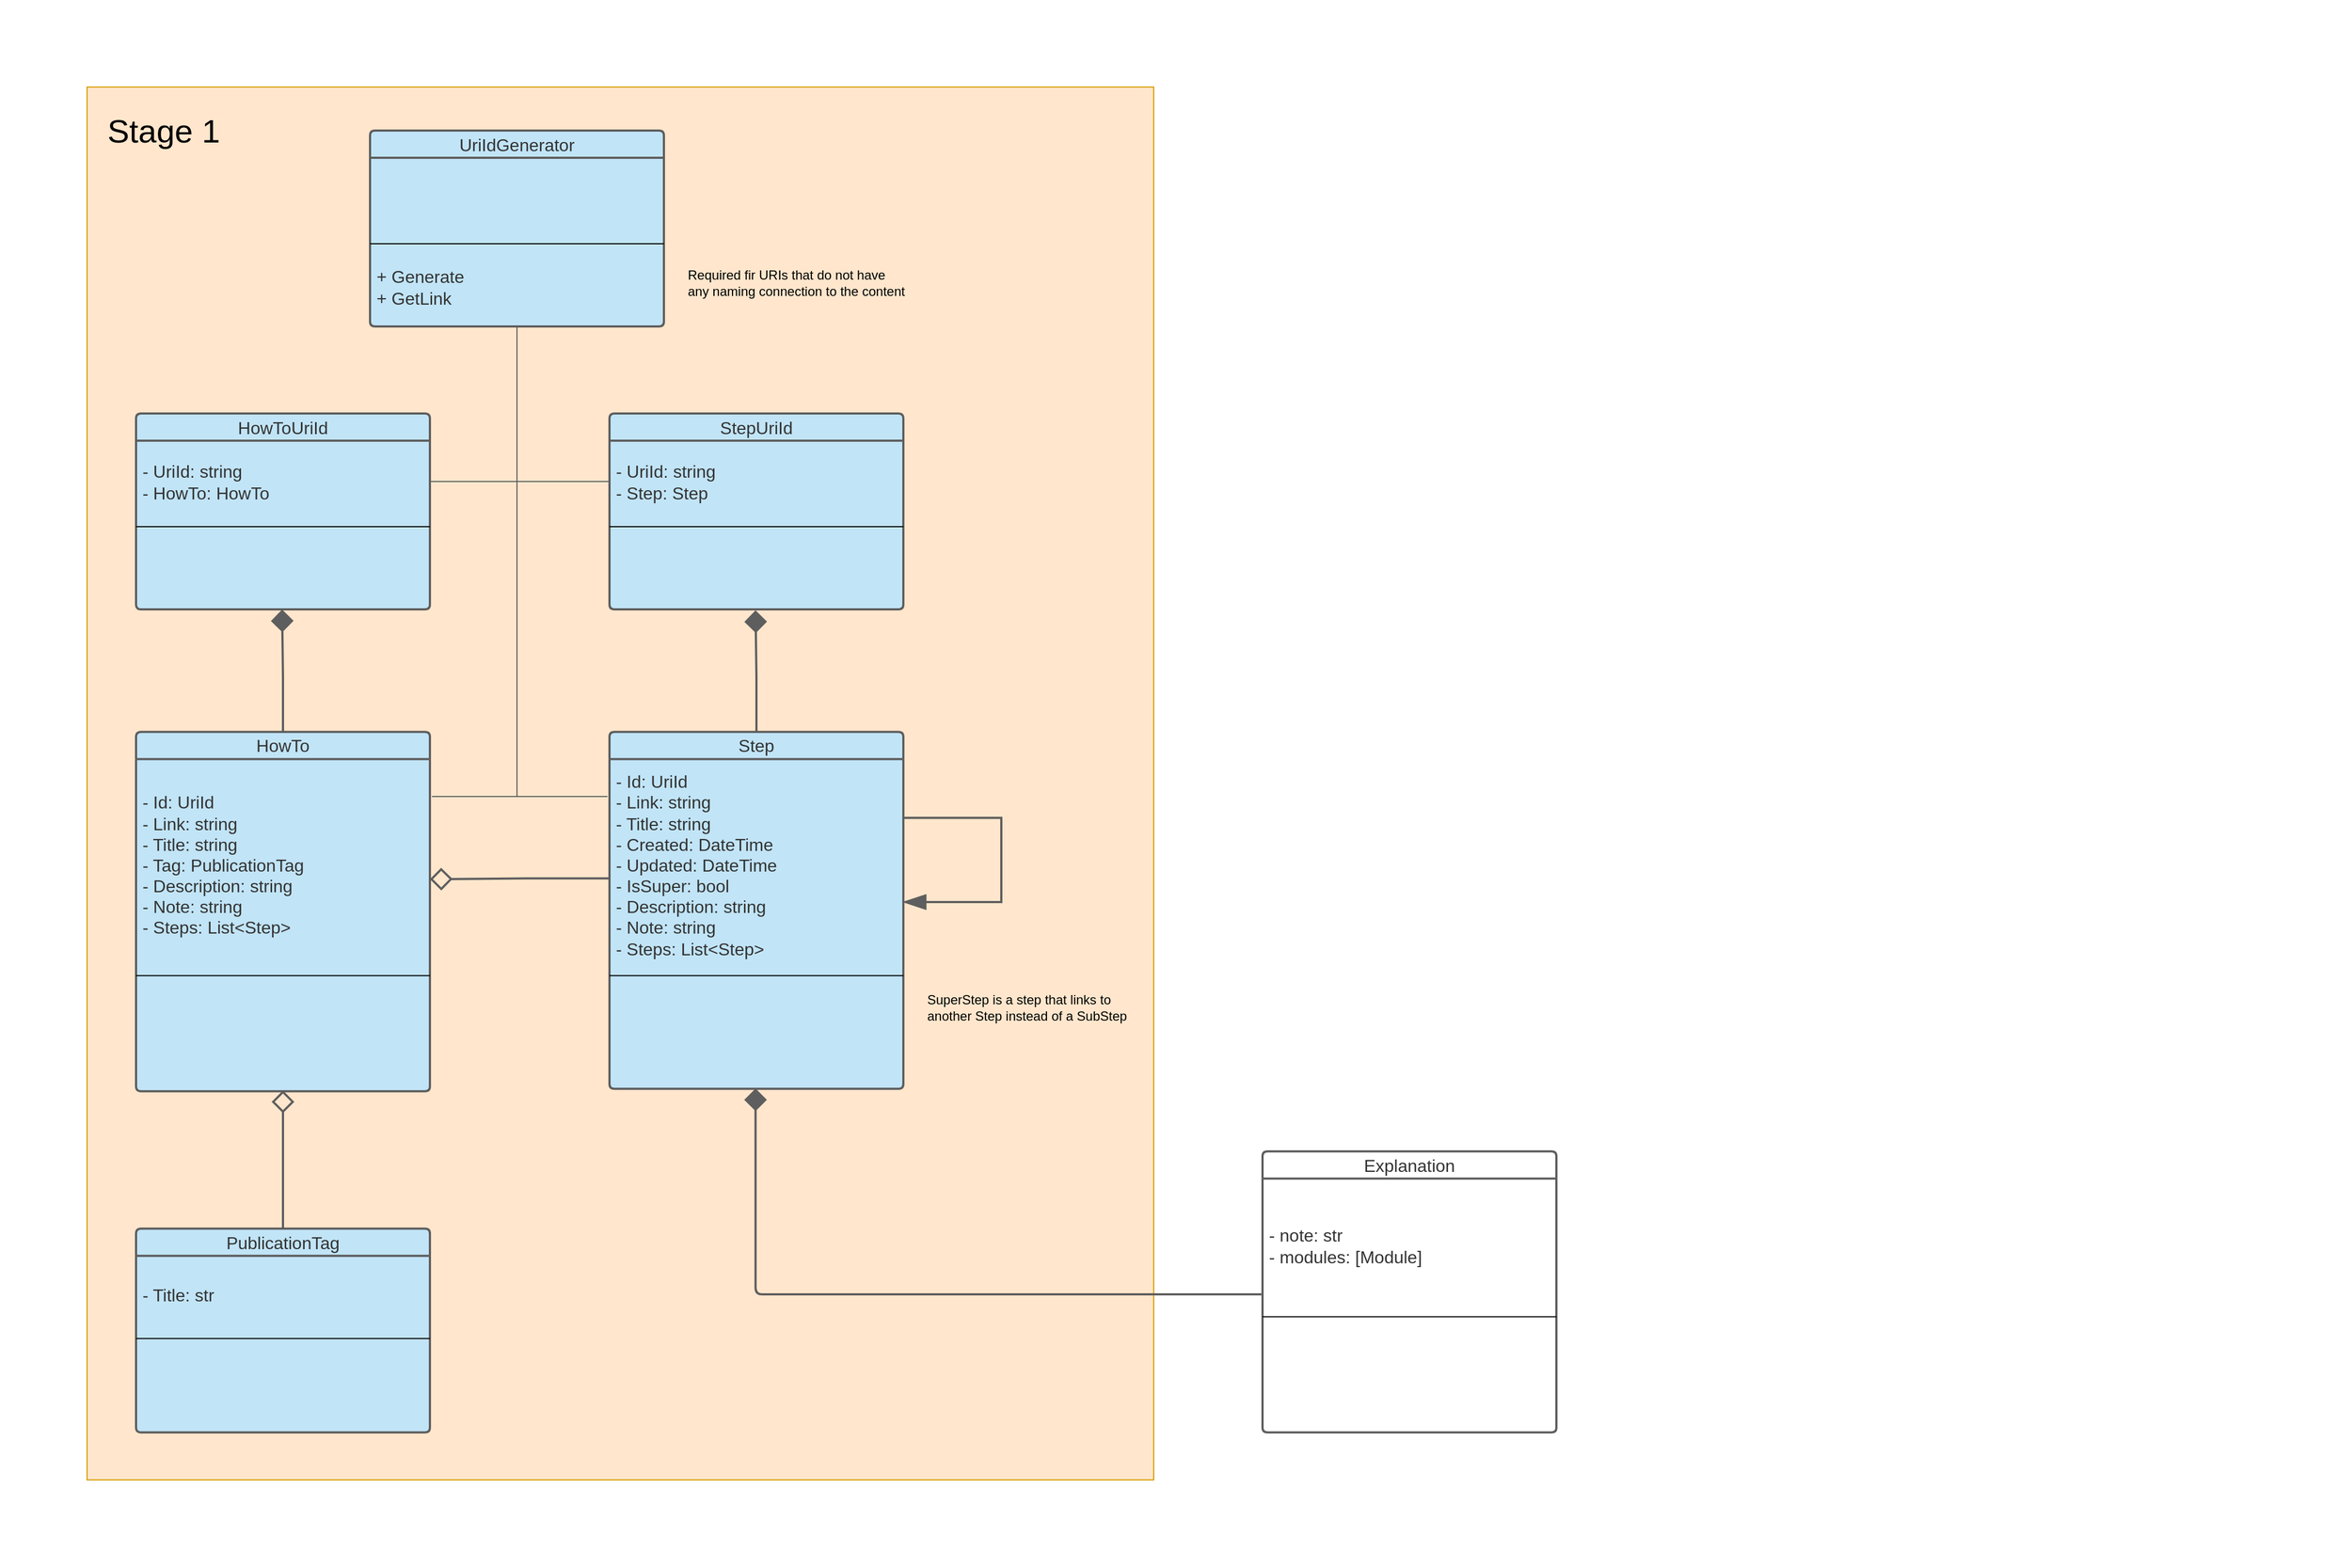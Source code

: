 <mxfile version="14.5.1" type="device"><diagram id="xwfQb_VMlssR0HKdnsb5" name="Page-1"><mxGraphModel dx="3160" dy="4018" grid="1" gridSize="20" guides="1" tooltips="1" connect="1" arrows="1" fold="1" page="1" pageScale="1" pageWidth="827" pageHeight="1169" math="0" shadow="0"><root><mxCell id="0"/><mxCell id="1" parent="0"/><mxCell id="dkiSuKJvvvJg4rovUDS9-23" value="" style="rounded=0;whiteSpace=wrap;html=1;fontSize=30;strokeColor=none;" vertex="1" parent="1"><mxGeometry x="80" y="-1120" width="2160" height="1440" as="geometry"/></mxCell><mxCell id="nLFntgU8YW9nllXad_kh-2" value="" style="rounded=0;whiteSpace=wrap;html=1;fontSize=30;strokeColor=#d79b00;fillColor=#ffe6cc;" parent="1" vertex="1"><mxGeometry x="160" y="-1040" width="980" height="1280" as="geometry"/></mxCell><mxCell id="dkiSuKJvvvJg4rovUDS9-12" style="edgeStyle=orthogonalEdgeStyle;rounded=0;orthogonalLoop=1;jettySize=auto;html=1;entryX=0.497;entryY=1.003;entryDx=0;entryDy=0;entryPerimeter=0;endArrow=diamond;endFill=1;endSize=16;strokeColor=#5E5E5E;strokeWidth=2;" edge="1" parent="1" source="dnXCgxg1HmMj8hcP7Bp9-10" target="dkiSuKJvvvJg4rovUDS9-4"><mxGeometry relative="1" as="geometry"/></mxCell><mxCell id="dnXCgxg1HmMj8hcP7Bp9-10" value="HowTo" style="html=1;overflow=block;blockSpacing=1;whiteSpace=wrap;swimlane;childLayout=stackLayout;horizontal=1;horizontalStack=0;resizeParent=1;resizeParentMax=0;resizeLast=0;collapsible=0;fontStyle=0;marginBottom=0;swimlaneFillColor=#c1e4f7;startSize=25;whiteSpace=wrap;fontSize=16;fontColor=#333333;whiteSpace=wrap;align=center;spacing=0;strokeColor=#5e5e5e;strokeOpacity=100;fillOpacity=100;rounded=1;absoluteArcSize=1;arcSize=9;fillColor=#c1e4f7;strokeWidth=2;" parent="1" vertex="1"><mxGeometry x="205" y="-447.37" width="270" height="330.25" as="geometry"/></mxCell><mxCell id="dnXCgxg1HmMj8hcP7Bp9-11" value="- Id: UriId&lt;br&gt;- Link: string&lt;br&gt;- Title: string&lt;br&gt;- Tag: PublicationTag&lt;br&gt;- Description: string&lt;br&gt;- Note: string&lt;br&gt;- Steps: List&amp;lt;Step&amp;gt;" style="part=1;html=1;resizeHeight=0;strokeColor=none;fillColor=none;align=left;verticalAlign=middle;spacingLeft=4;spacingRight=4;overflow=hidden;rotatable=0;points=[[0,0.5],[1,0.5]];portConstraint=eastwest;swimlaneFillColor=#c1e4f7;strokeOpacity=100;fillOpacity=100;fontSize=16;fontColor=#333333;" parent="dnXCgxg1HmMj8hcP7Bp9-10" vertex="1"><mxGeometry y="25" width="270" height="195" as="geometry"/></mxCell><mxCell id="dnXCgxg1HmMj8hcP7Bp9-12" value="" style="line;strokeWidth=1;fillColor=none;align=left;verticalAlign=middle;spacingTop=-1;spacingLeft=3;spacingRight=3;rotatable=0;labelPosition=right;points=[];portConstraint=eastwest;" parent="dnXCgxg1HmMj8hcP7Bp9-10" vertex="1"><mxGeometry y="220" width="270" height="8" as="geometry"/></mxCell><mxCell id="dnXCgxg1HmMj8hcP7Bp9-13" value="" style="part=1;html=1;resizeHeight=0;strokeColor=none;fillColor=none;align=left;verticalAlign=middle;spacingLeft=4;spacingRight=4;overflow=hidden;rotatable=0;points=[[0,0.5],[1,0.5]];portConstraint=eastwest;swimlaneFillColor=#c1e4f7;strokeOpacity=100;fillOpacity=100;fontSize=11;" parent="dnXCgxg1HmMj8hcP7Bp9-10" vertex="1"><mxGeometry y="228" width="270" height="102.25" as="geometry"/></mxCell><mxCell id="dkiSuKJvvvJg4rovUDS9-13" style="edgeStyle=orthogonalEdgeStyle;rounded=0;orthogonalLoop=1;jettySize=auto;html=1;entryX=0.497;entryY=1.013;entryDx=0;entryDy=0;entryPerimeter=0;endArrow=diamond;endFill=1;endSize=16;strokeColor=#5E5E5E;strokeWidth=2;" edge="1" parent="1" source="dnXCgxg1HmMj8hcP7Bp9-24" target="dkiSuKJvvvJg4rovUDS9-11"><mxGeometry relative="1" as="geometry"/></mxCell><mxCell id="dnXCgxg1HmMj8hcP7Bp9-24" value="&lt;span style=&quot;font-style: normal&quot;&gt;Step&lt;/span&gt;" style="html=1;overflow=block;blockSpacing=1;whiteSpace=wrap;swimlane;childLayout=stackLayout;horizontal=1;horizontalStack=0;resizeParent=1;resizeParentMax=0;resizeLast=0;collapsible=0;fontStyle=0;marginBottom=0;swimlaneFillColor=#c1e4f7;startSize=25;whiteSpace=wrap;fontSize=16;fontColor=#333333;fontStyle=2;whiteSpace=wrap;align=center;spacing=0;strokeColor=#5e5e5e;strokeOpacity=100;fillOpacity=100;rounded=1;absoluteArcSize=1;arcSize=9;fillColor=#c1e4f7;strokeWidth=2;" parent="1" vertex="1"><mxGeometry x="640" y="-447.37" width="270" height="328" as="geometry"/></mxCell><mxCell id="dnXCgxg1HmMj8hcP7Bp9-25" value="- Id: UriId&lt;br&gt;- Link: string&lt;br&gt;- Title: string&lt;br&gt;- Created: DateTime&lt;br&gt;- Updated: DateTime&lt;br&gt;- IsSuper: bool&lt;br&gt;- Description: string&lt;br&gt;- Note: string&lt;br&gt;- Steps: List&amp;lt;Step&amp;gt;" style="part=1;html=1;resizeHeight=0;strokeColor=none;fillColor=none;align=left;verticalAlign=middle;spacingLeft=4;spacingRight=4;overflow=hidden;rotatable=0;points=[[0,0.5],[1,0.5]];portConstraint=eastwest;swimlaneFillColor=#c1e4f7;strokeOpacity=100;fillOpacity=100;fontSize=16;fontColor=#333333;" parent="dnXCgxg1HmMj8hcP7Bp9-24" vertex="1"><mxGeometry y="25" width="270" height="195" as="geometry"/></mxCell><mxCell id="dnXCgxg1HmMj8hcP7Bp9-26" value="" style="line;strokeWidth=1;fillColor=none;align=left;verticalAlign=middle;spacingTop=-1;spacingLeft=3;spacingRight=3;rotatable=0;labelPosition=right;points=[];portConstraint=eastwest;" parent="dnXCgxg1HmMj8hcP7Bp9-24" vertex="1"><mxGeometry y="220" width="270" height="8" as="geometry"/></mxCell><mxCell id="dnXCgxg1HmMj8hcP7Bp9-27" value="" style="part=1;html=1;resizeHeight=0;strokeColor=none;fillColor=none;align=left;verticalAlign=middle;spacingLeft=4;spacingRight=4;overflow=hidden;rotatable=0;points=[[0,0.5],[1,0.5]];portConstraint=eastwest;swimlaneFillColor=#c1e4f7;strokeOpacity=100;fillOpacity=100;fontSize=11;" parent="dnXCgxg1HmMj8hcP7Bp9-24" vertex="1"><mxGeometry y="228" width="270" height="100" as="geometry"/></mxCell><mxCell id="mMdPAFXvegn8daqs2w5C-3" style="edgeStyle=orthogonalEdgeStyle;rounded=0;orthogonalLoop=1;jettySize=auto;html=1;startSize=16;endArrow=blockThin;endFill=1;endSize=16;strokeColor=#5E5E5E;strokeWidth=2;" parent="dnXCgxg1HmMj8hcP7Bp9-24" source="dnXCgxg1HmMj8hcP7Bp9-25" edge="1"><mxGeometry relative="1" as="geometry"><mxPoint x="270" y="156.37" as="targetPoint"/><Array as="points"><mxPoint x="360" y="79"/><mxPoint x="360" y="156"/></Array></mxGeometry></mxCell><mxCell id="dnXCgxg1HmMj8hcP7Bp9-30" value="Explanation" style="html=1;overflow=block;blockSpacing=1;whiteSpace=wrap;swimlane;childLayout=stackLayout;horizontal=1;horizontalStack=0;resizeParent=1;resizeParentMax=0;resizeLast=0;collapsible=0;fontStyle=0;marginBottom=0;swimlaneFillColor=#ffffff;startSize=25;whiteSpace=wrap;fontSize=16;fontColor=#333333;whiteSpace=wrap;align=center;spacing=0;strokeColor=#5e5e5e;strokeOpacity=100;rounded=1;absoluteArcSize=1;arcSize=9;strokeWidth=2;" parent="1" vertex="1"><mxGeometry x="1240" y="-61.87" width="270" height="258.25" as="geometry"/></mxCell><mxCell id="dnXCgxg1HmMj8hcP7Bp9-31" value="- note: str&lt;br&gt;- modules: [Module]" style="part=1;html=1;resizeHeight=0;strokeColor=none;fillColor=none;align=left;verticalAlign=middle;spacingLeft=4;spacingRight=4;overflow=hidden;rotatable=0;points=[[0,0.5],[1,0.5]];portConstraint=eastwest;swimlaneFillColor=#ffffff;strokeOpacity=100;fontSize=16;fontColor=#333333;" parent="dnXCgxg1HmMj8hcP7Bp9-30" vertex="1"><mxGeometry y="25" width="270" height="123" as="geometry"/></mxCell><mxCell id="dnXCgxg1HmMj8hcP7Bp9-32" value="" style="line;strokeWidth=1;fillColor=none;align=left;verticalAlign=middle;spacingTop=-1;spacingLeft=3;spacingRight=3;rotatable=0;labelPosition=right;points=[];portConstraint=eastwest;" parent="dnXCgxg1HmMj8hcP7Bp9-30" vertex="1"><mxGeometry y="148" width="270" height="8" as="geometry"/></mxCell><mxCell id="dnXCgxg1HmMj8hcP7Bp9-33" value="" style="part=1;html=1;resizeHeight=0;strokeColor=none;fillColor=none;align=left;verticalAlign=middle;spacingLeft=4;spacingRight=4;overflow=hidden;rotatable=0;points=[[0,0.5],[1,0.5]];portConstraint=eastwest;swimlaneFillColor=#ffffff;strokeOpacity=100;fontSize=11;" parent="dnXCgxg1HmMj8hcP7Bp9-30" vertex="1"><mxGeometry y="156" width="270" height="102.25" as="geometry"/></mxCell><UserObject label="" lucidchartObjectId="xbwd0qlOXJtC" id="dnXCgxg1HmMj8hcP7Bp9-34"><mxCell style="html=1;jettySize=18;whiteSpace=wrap;fontSize=11;strokeWidth=2;rounded=1;arcSize=12;edgeStyle=orthogonalEdgeStyle;startArrow=none;;endArrow=diamond;endFill=1;endSize=16;;exitX=-0.004;exitY=0.865;exitPerimeter=0;entryX=0.497;entryY=0.997;entryDx=0;entryDy=0;entryPerimeter=0;strokeColor=#5E5E5E;exitDx=0;exitDy=0;" parent="1" source="dnXCgxg1HmMj8hcP7Bp9-31" target="dnXCgxg1HmMj8hcP7Bp9-27" edge="1"><mxGeometry width="100" height="100" relative="1" as="geometry"><Array as="points"/><mxPoint x="770" y="-120" as="targetPoint"/></mxGeometry></mxCell></UserObject><mxCell id="dnXCgxg1HmMj8hcP7Bp9-93" style="edgeStyle=orthogonalEdgeStyle;rounded=0;orthogonalLoop=1;jettySize=auto;html=1;startArrow=none;startFill=0;startSize=16;endArrow=diamond;endFill=0;endSize=16;entryX=0.5;entryY=0.993;entryDx=0;entryDy=0;entryPerimeter=0;strokeColor=#5E5E5E;strokeWidth=2;" parent="1" source="dnXCgxg1HmMj8hcP7Bp9-88" target="dnXCgxg1HmMj8hcP7Bp9-13" edge="1"><mxGeometry relative="1" as="geometry"><mxPoint x="340" y="-120.143" as="targetPoint"/></mxGeometry></mxCell><mxCell id="dnXCgxg1HmMj8hcP7Bp9-88" value="PublicationTag" style="html=1;overflow=block;blockSpacing=1;whiteSpace=wrap;swimlane;childLayout=stackLayout;horizontal=1;horizontalStack=0;resizeParent=1;resizeParentMax=0;resizeLast=0;collapsible=0;fontStyle=0;marginBottom=0;swimlaneFillColor=#C1E4F7;startSize=25;whiteSpace=wrap;fontSize=16;fontColor=#333333;whiteSpace=wrap;align=center;spacing=0;strokeColor=#5e5e5e;strokeOpacity=100;rounded=1;absoluteArcSize=1;arcSize=9;strokeWidth=2;fillColor=#C1E4F7;" parent="1" vertex="1"><mxGeometry x="205" y="9.13" width="270" height="187.25" as="geometry"/></mxCell><mxCell id="dnXCgxg1HmMj8hcP7Bp9-89" value="- Title: str" style="part=1;html=1;resizeHeight=0;strokeColor=none;fillColor=none;align=left;verticalAlign=middle;spacingLeft=4;spacingRight=4;overflow=hidden;rotatable=0;points=[[0,0.5],[1,0.5]];portConstraint=eastwest;swimlaneFillColor=#ffffff;strokeOpacity=100;fontSize=16;fontColor=#333333;" parent="dnXCgxg1HmMj8hcP7Bp9-88" vertex="1"><mxGeometry y="25" width="270" height="72" as="geometry"/></mxCell><mxCell id="dnXCgxg1HmMj8hcP7Bp9-90" value="" style="line;strokeWidth=1;fillColor=none;align=left;verticalAlign=middle;spacingTop=-1;spacingLeft=3;spacingRight=3;rotatable=0;labelPosition=right;points=[];portConstraint=eastwest;" parent="dnXCgxg1HmMj8hcP7Bp9-88" vertex="1"><mxGeometry y="97" width="270" height="8" as="geometry"/></mxCell><mxCell id="dnXCgxg1HmMj8hcP7Bp9-91" value="" style="part=1;html=1;resizeHeight=0;strokeColor=none;fillColor=none;align=left;verticalAlign=middle;spacingLeft=4;spacingRight=4;overflow=hidden;rotatable=0;points=[[0,0.5],[1,0.5]];portConstraint=eastwest;swimlaneFillColor=#ffffff;strokeOpacity=100;fontSize=11;" parent="dnXCgxg1HmMj8hcP7Bp9-88" vertex="1"><mxGeometry y="105" width="270" height="82.25" as="geometry"/></mxCell><mxCell id="mMdPAFXvegn8daqs2w5C-1" style="edgeStyle=orthogonalEdgeStyle;rounded=0;orthogonalLoop=1;jettySize=auto;html=1;endArrow=diamond;endFill=0;endSize=16;startSize=16;entryX=1;entryY=0.566;entryDx=0;entryDy=0;entryPerimeter=0;exitX=-0.003;exitY=0.562;exitDx=0;exitDy=0;exitPerimeter=0;strokeWidth=2;strokeColor=#5E5E5E;" parent="1" source="dnXCgxg1HmMj8hcP7Bp9-25" target="dnXCgxg1HmMj8hcP7Bp9-11" edge="1"><mxGeometry relative="1" as="geometry"/></mxCell><mxCell id="mMdPAFXvegn8daqs2w5C-4" value="SuperStep is a step that links to&lt;br&gt;another Step instead of a SubStep" style="text;html=1;align=left;verticalAlign=middle;resizable=0;points=[];autosize=1;" parent="1" vertex="1"><mxGeometry x="930" y="-213.75" width="220" height="40" as="geometry"/></mxCell><mxCell id="nLFntgU8YW9nllXad_kh-3" value="Stage 1" style="text;html=1;align=center;verticalAlign=middle;resizable=0;points=[];autosize=1;fontSize=30;" parent="1" vertex="1"><mxGeometry x="160" y="-1020" width="140" height="40" as="geometry"/></mxCell><mxCell id="dkiSuKJvvvJg4rovUDS9-1" value="HowToUriId" style="html=1;overflow=block;blockSpacing=1;whiteSpace=wrap;swimlane;childLayout=stackLayout;horizontal=1;horizontalStack=0;resizeParent=1;resizeParentMax=0;resizeLast=0;collapsible=0;fontStyle=0;marginBottom=0;swimlaneFillColor=#c1e4f7;startSize=25;whiteSpace=wrap;fontSize=16;fontColor=#333333;whiteSpace=wrap;align=center;spacing=0;strokeColor=#5e5e5e;strokeOpacity=100;fillOpacity=100;rounded=1;absoluteArcSize=1;arcSize=9;fillColor=#c1e4f7;strokeWidth=2;" vertex="1" parent="1"><mxGeometry x="205" y="-740" width="270" height="180" as="geometry"/></mxCell><mxCell id="dkiSuKJvvvJg4rovUDS9-2" value="- UriId: string&lt;br&gt;- HowTo: HowTo" style="part=1;html=1;resizeHeight=0;strokeColor=none;fillColor=none;align=left;verticalAlign=middle;spacingLeft=4;spacingRight=4;overflow=hidden;rotatable=0;points=[[0,0.5],[1,0.5]];portConstraint=eastwest;swimlaneFillColor=#c1e4f7;strokeOpacity=100;fillOpacity=100;fontSize=16;fontColor=#333333;" vertex="1" parent="dkiSuKJvvvJg4rovUDS9-1"><mxGeometry y="25" width="270" height="75" as="geometry"/></mxCell><mxCell id="dkiSuKJvvvJg4rovUDS9-3" value="" style="line;strokeWidth=1;fillColor=none;align=left;verticalAlign=middle;spacingTop=-1;spacingLeft=3;spacingRight=3;rotatable=0;labelPosition=right;points=[];portConstraint=eastwest;" vertex="1" parent="dkiSuKJvvvJg4rovUDS9-1"><mxGeometry y="100" width="270" height="8" as="geometry"/></mxCell><mxCell id="dkiSuKJvvvJg4rovUDS9-4" value="" style="part=1;html=1;resizeHeight=0;strokeColor=none;fillColor=none;align=left;verticalAlign=middle;spacingLeft=4;spacingRight=4;overflow=hidden;rotatable=0;points=[[0,0.5],[1,0.5]];portConstraint=eastwest;swimlaneFillColor=#c1e4f7;strokeOpacity=100;fillOpacity=100;fontSize=11;" vertex="1" parent="dkiSuKJvvvJg4rovUDS9-1"><mxGeometry y="108" width="270" height="72" as="geometry"/></mxCell><mxCell id="dkiSuKJvvvJg4rovUDS9-8" value="StepUriId" style="html=1;overflow=block;blockSpacing=1;whiteSpace=wrap;swimlane;childLayout=stackLayout;horizontal=1;horizontalStack=0;resizeParent=1;resizeParentMax=0;resizeLast=0;collapsible=0;fontStyle=0;marginBottom=0;swimlaneFillColor=#c1e4f7;startSize=25;whiteSpace=wrap;fontSize=16;fontColor=#333333;whiteSpace=wrap;align=center;spacing=0;strokeColor=#5e5e5e;strokeOpacity=100;fillOpacity=100;rounded=1;absoluteArcSize=1;arcSize=9;fillColor=#c1e4f7;strokeWidth=2;" vertex="1" parent="1"><mxGeometry x="640" y="-740" width="270" height="180" as="geometry"/></mxCell><mxCell id="dkiSuKJvvvJg4rovUDS9-9" value="- UriId: string&lt;br&gt;- Step: Step" style="part=1;html=1;resizeHeight=0;strokeColor=none;fillColor=none;align=left;verticalAlign=middle;spacingLeft=4;spacingRight=4;overflow=hidden;rotatable=0;points=[[0,0.5],[1,0.5]];portConstraint=eastwest;swimlaneFillColor=#c1e4f7;strokeOpacity=100;fillOpacity=100;fontSize=16;fontColor=#333333;" vertex="1" parent="dkiSuKJvvvJg4rovUDS9-8"><mxGeometry y="25" width="270" height="75" as="geometry"/></mxCell><mxCell id="dkiSuKJvvvJg4rovUDS9-10" value="" style="line;strokeWidth=1;fillColor=none;align=left;verticalAlign=middle;spacingTop=-1;spacingLeft=3;spacingRight=3;rotatable=0;labelPosition=right;points=[];portConstraint=eastwest;" vertex="1" parent="dkiSuKJvvvJg4rovUDS9-8"><mxGeometry y="100" width="270" height="8" as="geometry"/></mxCell><mxCell id="dkiSuKJvvvJg4rovUDS9-11" value="" style="part=1;html=1;resizeHeight=0;strokeColor=none;fillColor=none;align=left;verticalAlign=middle;spacingLeft=4;spacingRight=4;overflow=hidden;rotatable=0;points=[[0,0.5],[1,0.5]];portConstraint=eastwest;swimlaneFillColor=#c1e4f7;strokeOpacity=100;fillOpacity=100;fontSize=11;" vertex="1" parent="dkiSuKJvvvJg4rovUDS9-8"><mxGeometry y="108" width="270" height="72" as="geometry"/></mxCell><mxCell id="dkiSuKJvvvJg4rovUDS9-18" style="edgeStyle=orthogonalEdgeStyle;rounded=0;orthogonalLoop=1;jettySize=auto;html=1;entryX=1;entryY=0.5;entryDx=0;entryDy=0;endArrow=none;endFill=0;endSize=16;strokeColor=#5E5E5E;strokeWidth=1;" edge="1" parent="1" source="dkiSuKJvvvJg4rovUDS9-14" target="dkiSuKJvvvJg4rovUDS9-2"><mxGeometry relative="1" as="geometry"/></mxCell><mxCell id="dkiSuKJvvvJg4rovUDS9-19" style="edgeStyle=orthogonalEdgeStyle;rounded=0;orthogonalLoop=1;jettySize=auto;html=1;entryX=0;entryY=0.5;entryDx=0;entryDy=0;endArrow=none;endFill=0;endSize=16;strokeColor=#5E5E5E;strokeWidth=1;" edge="1" parent="1" source="dkiSuKJvvvJg4rovUDS9-14" target="dkiSuKJvvvJg4rovUDS9-9"><mxGeometry relative="1" as="geometry"/></mxCell><mxCell id="dkiSuKJvvvJg4rovUDS9-20" style="edgeStyle=orthogonalEdgeStyle;rounded=0;orthogonalLoop=1;jettySize=auto;html=1;entryX=1.007;entryY=0.176;entryDx=0;entryDy=0;entryPerimeter=0;endArrow=none;endFill=0;endSize=16;strokeColor=#5E5E5E;strokeWidth=1;" edge="1" parent="1" source="dkiSuKJvvvJg4rovUDS9-14" target="dnXCgxg1HmMj8hcP7Bp9-11"><mxGeometry relative="1" as="geometry"/></mxCell><mxCell id="dkiSuKJvvvJg4rovUDS9-21" style="edgeStyle=orthogonalEdgeStyle;rounded=0;orthogonalLoop=1;jettySize=auto;html=1;entryX=-0.007;entryY=0.176;entryDx=0;entryDy=0;entryPerimeter=0;endArrow=none;endFill=0;endSize=16;strokeColor=#5E5E5E;strokeWidth=1;" edge="1" parent="1" source="dkiSuKJvvvJg4rovUDS9-14" target="dnXCgxg1HmMj8hcP7Bp9-25"><mxGeometry relative="1" as="geometry"/></mxCell><mxCell id="dkiSuKJvvvJg4rovUDS9-14" value="UriIdGenerator" style="html=1;overflow=block;blockSpacing=1;whiteSpace=wrap;swimlane;childLayout=stackLayout;horizontal=1;horizontalStack=0;resizeParent=1;resizeParentMax=0;resizeLast=0;collapsible=0;fontStyle=0;marginBottom=0;swimlaneFillColor=#c1e4f7;startSize=25;whiteSpace=wrap;fontSize=16;fontColor=#333333;whiteSpace=wrap;align=center;spacing=0;strokeColor=#5e5e5e;strokeOpacity=100;fillOpacity=100;rounded=1;absoluteArcSize=1;arcSize=9;fillColor=#c1e4f7;strokeWidth=2;" vertex="1" parent="1"><mxGeometry x="420" y="-1000" width="270" height="180" as="geometry"/></mxCell><mxCell id="dkiSuKJvvvJg4rovUDS9-15" value="&lt;br&gt;" style="part=1;html=1;resizeHeight=0;strokeColor=none;fillColor=none;align=left;verticalAlign=middle;spacingLeft=4;spacingRight=4;overflow=hidden;rotatable=0;points=[[0,0.5],[1,0.5]];portConstraint=eastwest;swimlaneFillColor=#c1e4f7;strokeOpacity=100;fillOpacity=100;fontSize=16;fontColor=#333333;" vertex="1" parent="dkiSuKJvvvJg4rovUDS9-14"><mxGeometry y="25" width="270" height="75" as="geometry"/></mxCell><mxCell id="dkiSuKJvvvJg4rovUDS9-16" value="" style="line;strokeWidth=1;fillColor=none;align=left;verticalAlign=middle;spacingTop=-1;spacingLeft=3;spacingRight=3;rotatable=0;labelPosition=right;points=[];portConstraint=eastwest;" vertex="1" parent="dkiSuKJvvvJg4rovUDS9-14"><mxGeometry y="100" width="270" height="8" as="geometry"/></mxCell><mxCell id="dkiSuKJvvvJg4rovUDS9-17" value="&lt;span style=&quot;color: rgb(51 , 51 , 51) ; font-size: 16px&quot;&gt;+ Generate&lt;/span&gt;&lt;br style=&quot;color: rgb(51 , 51 , 51) ; font-size: 16px&quot;&gt;&lt;span style=&quot;color: rgb(51 , 51 , 51) ; font-size: 16px&quot;&gt;+ GetLink&lt;/span&gt;" style="part=1;html=1;resizeHeight=0;strokeColor=none;fillColor=none;align=left;verticalAlign=middle;spacingLeft=4;spacingRight=4;overflow=hidden;rotatable=0;points=[[0,0.5],[1,0.5]];portConstraint=eastwest;swimlaneFillColor=#c1e4f7;strokeOpacity=100;fillOpacity=100;fontSize=11;" vertex="1" parent="dkiSuKJvvvJg4rovUDS9-14"><mxGeometry y="108" width="270" height="72" as="geometry"/></mxCell><mxCell id="dkiSuKJvvvJg4rovUDS9-22" value="Required fir URIs that do not have&lt;br&gt;any naming connection to the content" style="text;html=1;align=left;verticalAlign=middle;resizable=0;points=[];autosize=1;" vertex="1" parent="1"><mxGeometry x="710" y="-880" width="220" height="40" as="geometry"/></mxCell></root></mxGraphModel></diagram></mxfile>
